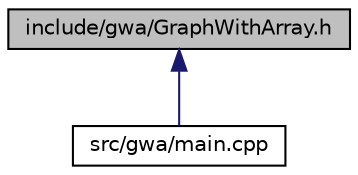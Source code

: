 digraph "include/gwa/GraphWithArray.h"
{
  edge [fontname="Helvetica",fontsize="10",labelfontname="Helvetica",labelfontsize="10"];
  node [fontname="Helvetica",fontsize="10",shape=record];
  Node1 [label="include/gwa/GraphWithArray.h",height=0.2,width=0.4,color="black", fillcolor="grey75", style="filled", fontcolor="black"];
  Node1 -> Node2 [dir="back",color="midnightblue",fontsize="10",style="solid"];
  Node2 [label="src/gwa/main.cpp",height=0.2,width=0.4,color="black", fillcolor="white", style="filled",URL="$gwa_2main_8cpp.html"];
}
